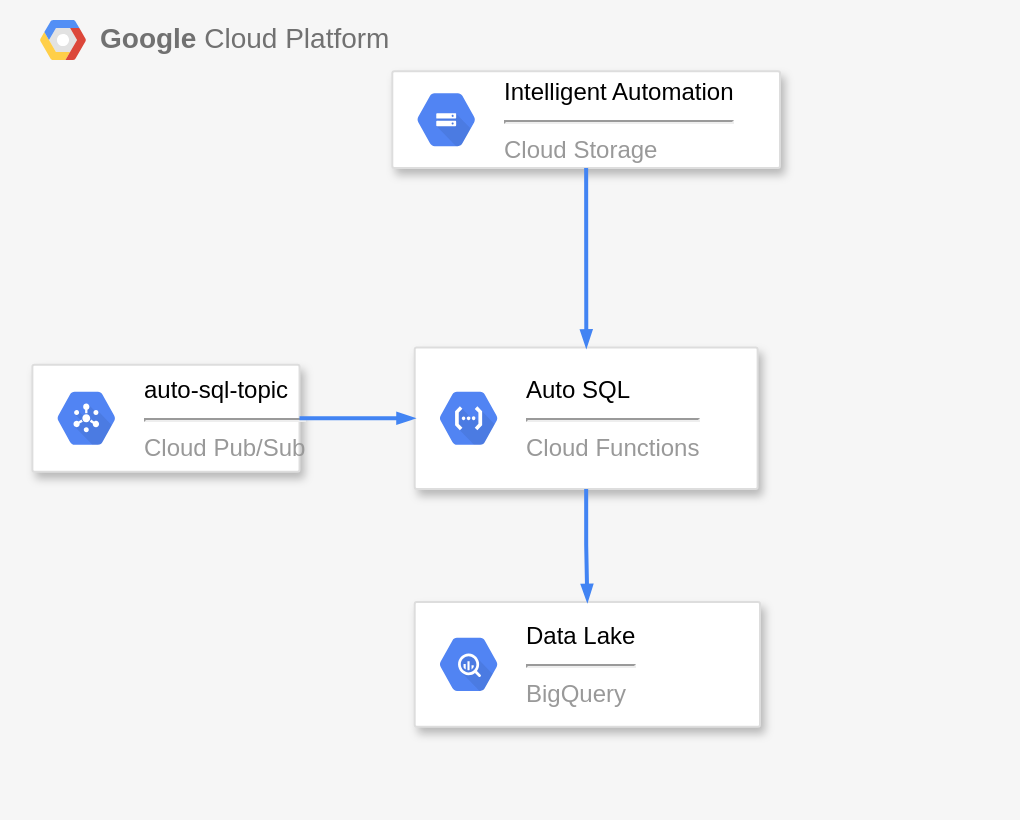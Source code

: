 <mxfile version="15.5.1" type="github">
  <diagram id="f106602c-feb2-e66a-4537-3a34d633f6aa" name="Page-1">
    <mxGraphModel dx="1038" dy="579" grid="1" gridSize="10" guides="1" tooltips="1" connect="1" arrows="1" fold="1" page="1" pageScale="1" pageWidth="1169" pageHeight="827" background="none" math="0" shadow="0">
      <root>
        <mxCell id="0" />
        <mxCell id="1" parent="0" />
        <mxCell id="14" value="&lt;b&gt;Google &lt;/b&gt;Cloud Platform" style="fillColor=#F6F6F6;strokeColor=none;shadow=0;gradientColor=none;fontSize=14;align=left;spacing=10;fontColor=#717171;9E9E9E;verticalAlign=top;spacingTop=-4;fontStyle=0;spacingLeft=40;html=1;" parent="1" vertex="1">
          <mxGeometry x="450" y="50" width="510" height="410" as="geometry" />
        </mxCell>
        <mxCell id="15" value="" style="shape=mxgraph.gcp2.google_cloud_platform;fillColor=#F6F6F6;strokeColor=none;shadow=0;gradientColor=none;" parent="14" vertex="1">
          <mxGeometry width="23" height="20" relative="1" as="geometry">
            <mxPoint x="20" y="10" as="offset" />
          </mxGeometry>
        </mxCell>
        <mxCell id="PlTXi9dPVwTUDiqTKwLx-1005" value="" style="strokeColor=#dddddd;shadow=1;strokeWidth=1;rounded=1;absoluteArcSize=1;arcSize=2;" vertex="1" parent="14">
          <mxGeometry x="196.15" y="35.65" width="193.85" height="48.39" as="geometry" />
        </mxCell>
        <mxCell id="PlTXi9dPVwTUDiqTKwLx-1006" value="&lt;font color=&quot;#000000&quot;&gt;Intelligent Automation&lt;br&gt;&lt;/font&gt;&lt;hr&gt;Cloud Storage" style="sketch=0;dashed=0;connectable=0;html=1;fillColor=#5184F3;strokeColor=none;shape=mxgraph.gcp2.hexIcon;prIcon=cloud_storage;part=1;labelPosition=right;verticalLabelPosition=middle;align=left;verticalAlign=middle;spacingLeft=5;fontColor=#999999;fontSize=12;" vertex="1" parent="PlTXi9dPVwTUDiqTKwLx-1005">
          <mxGeometry y="0.5" width="44" height="39" relative="1" as="geometry">
            <mxPoint x="5" y="-19.5" as="offset" />
          </mxGeometry>
        </mxCell>
        <mxCell id="PlTXi9dPVwTUDiqTKwLx-1010" value="" style="strokeColor=#dddddd;shadow=1;strokeWidth=1;rounded=1;absoluteArcSize=1;arcSize=2;" vertex="1" parent="14">
          <mxGeometry x="207.35" y="173.8" width="171.46" height="70.65" as="geometry" />
        </mxCell>
        <mxCell id="PlTXi9dPVwTUDiqTKwLx-1011" value="&lt;font color=&quot;#000000&quot;&gt;Auto SQL&lt;br&gt;&lt;/font&gt;&lt;hr&gt;Cloud Functions" style="sketch=0;dashed=0;connectable=0;html=1;fillColor=#5184F3;strokeColor=none;shape=mxgraph.gcp2.hexIcon;prIcon=cloud_functions;part=1;labelPosition=right;verticalLabelPosition=middle;align=left;verticalAlign=middle;spacingLeft=5;fontColor=#999999;fontSize=12;" vertex="1" parent="PlTXi9dPVwTUDiqTKwLx-1010">
          <mxGeometry y="0.5" width="44" height="39" relative="1" as="geometry">
            <mxPoint x="5" y="-19.5" as="offset" />
          </mxGeometry>
        </mxCell>
        <mxCell id="PlTXi9dPVwTUDiqTKwLx-1012" value="" style="edgeStyle=orthogonalEdgeStyle;fontSize=12;html=1;endArrow=blockThin;endFill=1;rounded=0;strokeWidth=2;endSize=4;startSize=4;dashed=0;strokeColor=#4284F3;fontColor=#000000;exitX=0.5;exitY=1;exitDx=0;exitDy=0;" edge="1" parent="14" source="PlTXi9dPVwTUDiqTKwLx-1005" target="PlTXi9dPVwTUDiqTKwLx-1010">
          <mxGeometry width="100" relative="1" as="geometry">
            <mxPoint x="78.462" y="151.522" as="sourcePoint" />
            <mxPoint x="156.923" y="151.522" as="targetPoint" />
          </mxGeometry>
        </mxCell>
        <mxCell id="PlTXi9dPVwTUDiqTKwLx-1014" value="" style="strokeColor=#dddddd;shadow=1;strokeWidth=1;rounded=1;absoluteArcSize=1;arcSize=2;fontColor=#000000;" vertex="1" parent="14">
          <mxGeometry x="207.35" y="301" width="172.65" height="62.39" as="geometry" />
        </mxCell>
        <mxCell id="PlTXi9dPVwTUDiqTKwLx-1015" value="&lt;font color=&quot;#000000&quot;&gt;Data Lake&lt;br&gt;&lt;/font&gt;&lt;hr&gt;BigQuery" style="sketch=0;dashed=0;connectable=0;html=1;fillColor=#5184F3;strokeColor=none;shape=mxgraph.gcp2.hexIcon;prIcon=bigquery;part=1;labelPosition=right;verticalLabelPosition=middle;align=left;verticalAlign=middle;spacingLeft=5;fontColor=#999999;fontSize=12;" vertex="1" parent="PlTXi9dPVwTUDiqTKwLx-1014">
          <mxGeometry y="0.5" width="44" height="39" relative="1" as="geometry">
            <mxPoint x="5" y="-19.5" as="offset" />
          </mxGeometry>
        </mxCell>
        <mxCell id="PlTXi9dPVwTUDiqTKwLx-1016" value="" style="edgeStyle=orthogonalEdgeStyle;fontSize=12;html=1;endArrow=blockThin;endFill=1;rounded=0;strokeWidth=2;endSize=4;startSize=4;dashed=0;strokeColor=#4284F3;fontColor=#000000;exitX=0.5;exitY=1;exitDx=0;exitDy=0;entryX=0.5;entryY=0;entryDx=0;entryDy=0;" edge="1" parent="14" source="PlTXi9dPVwTUDiqTKwLx-1010" target="PlTXi9dPVwTUDiqTKwLx-1014">
          <mxGeometry width="100" relative="1" as="geometry">
            <mxPoint x="78.462" y="231.739" as="sourcePoint" />
            <mxPoint x="156.923" y="231.739" as="targetPoint" />
          </mxGeometry>
        </mxCell>
        <mxCell id="PlTXi9dPVwTUDiqTKwLx-1017" value="" style="strokeColor=#dddddd;shadow=1;strokeWidth=1;rounded=1;absoluteArcSize=1;arcSize=2;fontColor=#000000;" vertex="1" parent="14">
          <mxGeometry x="16.19" y="182.384" width="133.571" height="53.482" as="geometry" />
        </mxCell>
        <mxCell id="PlTXi9dPVwTUDiqTKwLx-1018" value="&lt;font color=&quot;#000000&quot;&gt;auto-sql-topic&lt;br&gt;&lt;/font&gt;&lt;hr&gt;Cloud Pub/Sub" style="sketch=0;dashed=0;connectable=0;html=1;fillColor=#5184F3;strokeColor=none;shape=mxgraph.gcp2.hexIcon;prIcon=cloud_pubsub;part=1;labelPosition=right;verticalLabelPosition=middle;align=left;verticalAlign=middle;spacingLeft=5;fontColor=#999999;fontSize=12;" vertex="1" parent="PlTXi9dPVwTUDiqTKwLx-1017">
          <mxGeometry y="0.5" width="44" height="39" relative="1" as="geometry">
            <mxPoint x="5" y="-19.5" as="offset" />
          </mxGeometry>
        </mxCell>
        <mxCell id="PlTXi9dPVwTUDiqTKwLx-1020" value="" style="edgeStyle=orthogonalEdgeStyle;fontSize=12;html=1;endArrow=blockThin;endFill=1;rounded=0;strokeWidth=2;endSize=4;startSize=4;dashed=0;strokeColor=#4284F3;fontColor=#000000;exitX=1;exitY=0.5;exitDx=0;exitDy=0;" edge="1" parent="14" source="PlTXi9dPVwTUDiqTKwLx-1017" target="PlTXi9dPVwTUDiqTKwLx-1010">
          <mxGeometry width="100" relative="1" as="geometry">
            <mxPoint x="109.286" y="222.826" as="sourcePoint" />
            <mxPoint x="182.143" y="222.826" as="targetPoint" />
          </mxGeometry>
        </mxCell>
      </root>
    </mxGraphModel>
  </diagram>
</mxfile>
